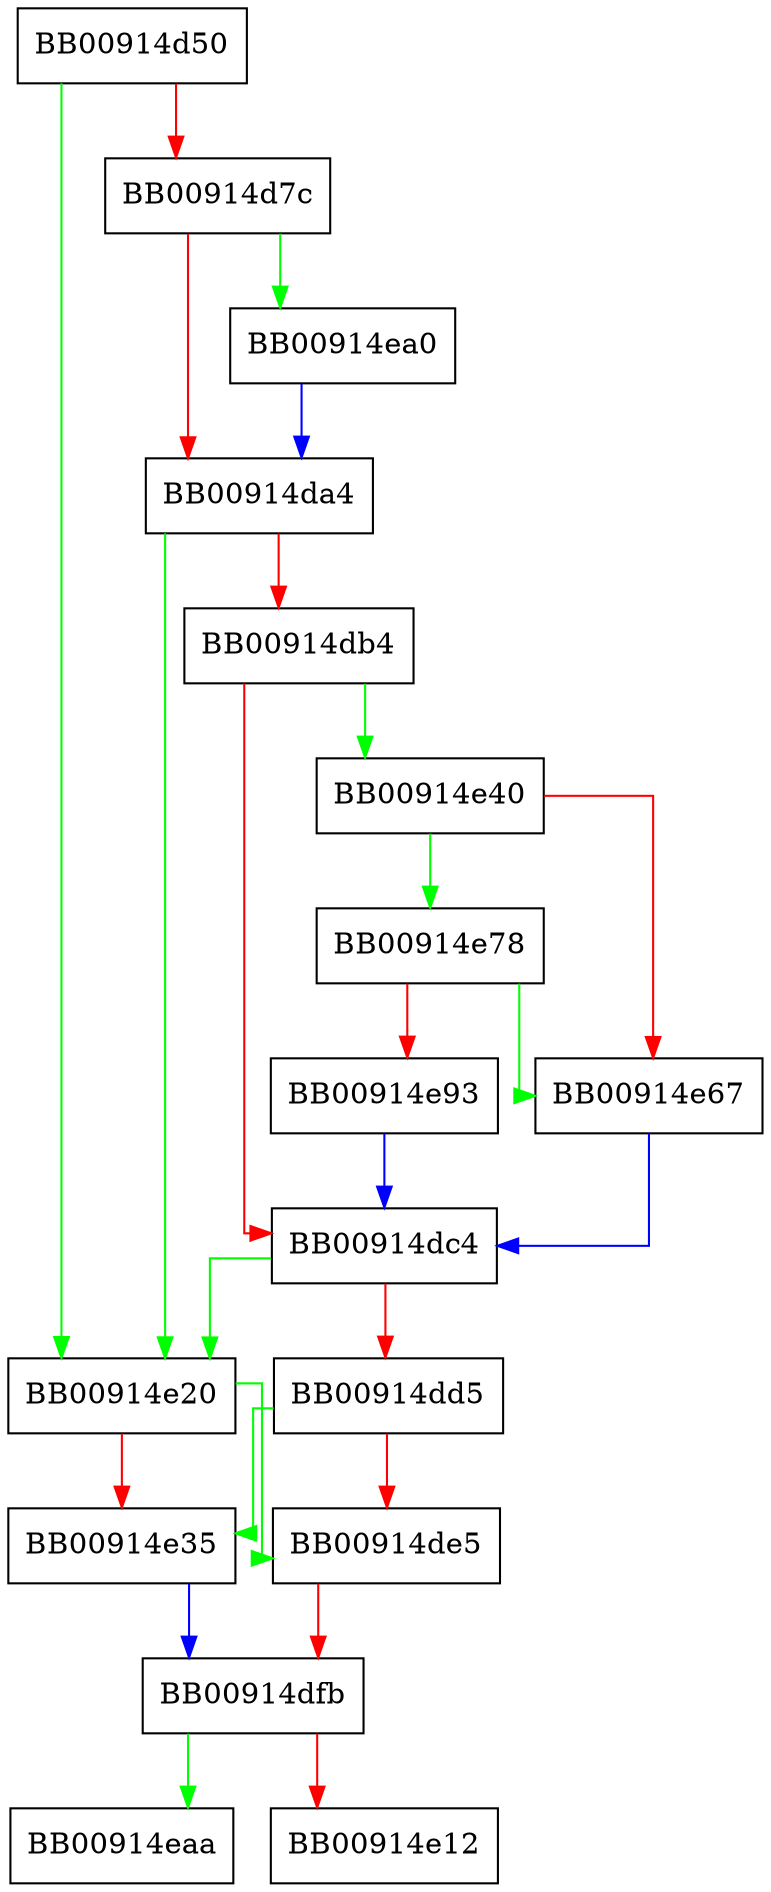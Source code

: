 digraph _IO_file_doallocate {
  node [shape="box"];
  graph [splines=ortho];
  BB00914d50 -> BB00914e20 [color="green"];
  BB00914d50 -> BB00914d7c [color="red"];
  BB00914d7c -> BB00914ea0 [color="green"];
  BB00914d7c -> BB00914da4 [color="red"];
  BB00914da4 -> BB00914e20 [color="green"];
  BB00914da4 -> BB00914db4 [color="red"];
  BB00914db4 -> BB00914e40 [color="green"];
  BB00914db4 -> BB00914dc4 [color="red"];
  BB00914dc4 -> BB00914e20 [color="green"];
  BB00914dc4 -> BB00914dd5 [color="red"];
  BB00914dd5 -> BB00914e35 [color="green"];
  BB00914dd5 -> BB00914de5 [color="red"];
  BB00914de5 -> BB00914dfb [color="red"];
  BB00914dfb -> BB00914eaa [color="green"];
  BB00914dfb -> BB00914e12 [color="red"];
  BB00914e20 -> BB00914de5 [color="green"];
  BB00914e20 -> BB00914e35 [color="red"];
  BB00914e35 -> BB00914dfb [color="blue"];
  BB00914e40 -> BB00914e78 [color="green"];
  BB00914e40 -> BB00914e67 [color="red"];
  BB00914e67 -> BB00914dc4 [color="blue"];
  BB00914e78 -> BB00914e67 [color="green"];
  BB00914e78 -> BB00914e93 [color="red"];
  BB00914e93 -> BB00914dc4 [color="blue"];
  BB00914ea0 -> BB00914da4 [color="blue"];
}